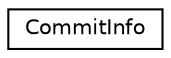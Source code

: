 digraph "Graphical Class Hierarchy"
{
 // LATEX_PDF_SIZE
  edge [fontname="Helvetica",fontsize="10",labelfontname="Helvetica",labelfontsize="10"];
  node [fontname="Helvetica",fontsize="10",shape=record];
  rankdir="LR";
  Node0 [label="CommitInfo",height=0.2,width=0.4,color="black", fillcolor="white", style="filled",URL="$struct_commit_info.html",tooltip=" "];
}
